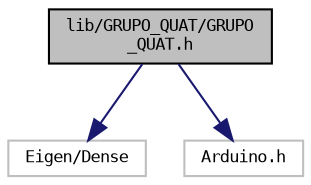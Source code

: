 digraph "lib/GRUPO_QUAT/GRUPO_QUAT.h"
{
  bgcolor="transparent";
  edge [fontname="DejaVuSansMono",fontsize="8",labelfontname="DejaVuSansMono",labelfontsize="8"];
  node [fontname="DejaVuSansMono",fontsize="8",shape=record];
  Node0 [label="lib/GRUPO_QUAT/GRUPO\l_QUAT.h",height=0.2,width=0.4,color="black", fillcolor="grey75", style="filled", fontcolor="black"];
  Node0 -> Node1 [color="midnightblue",fontsize="8",style="solid",fontname="DejaVuSansMono"];
  Node1 [label="Eigen/Dense",height=0.2,width=0.4,color="grey75"];
  Node0 -> Node2 [color="midnightblue",fontsize="8",style="solid",fontname="DejaVuSansMono"];
  Node2 [label="Arduino.h",height=0.2,width=0.4,color="grey75"];
}
